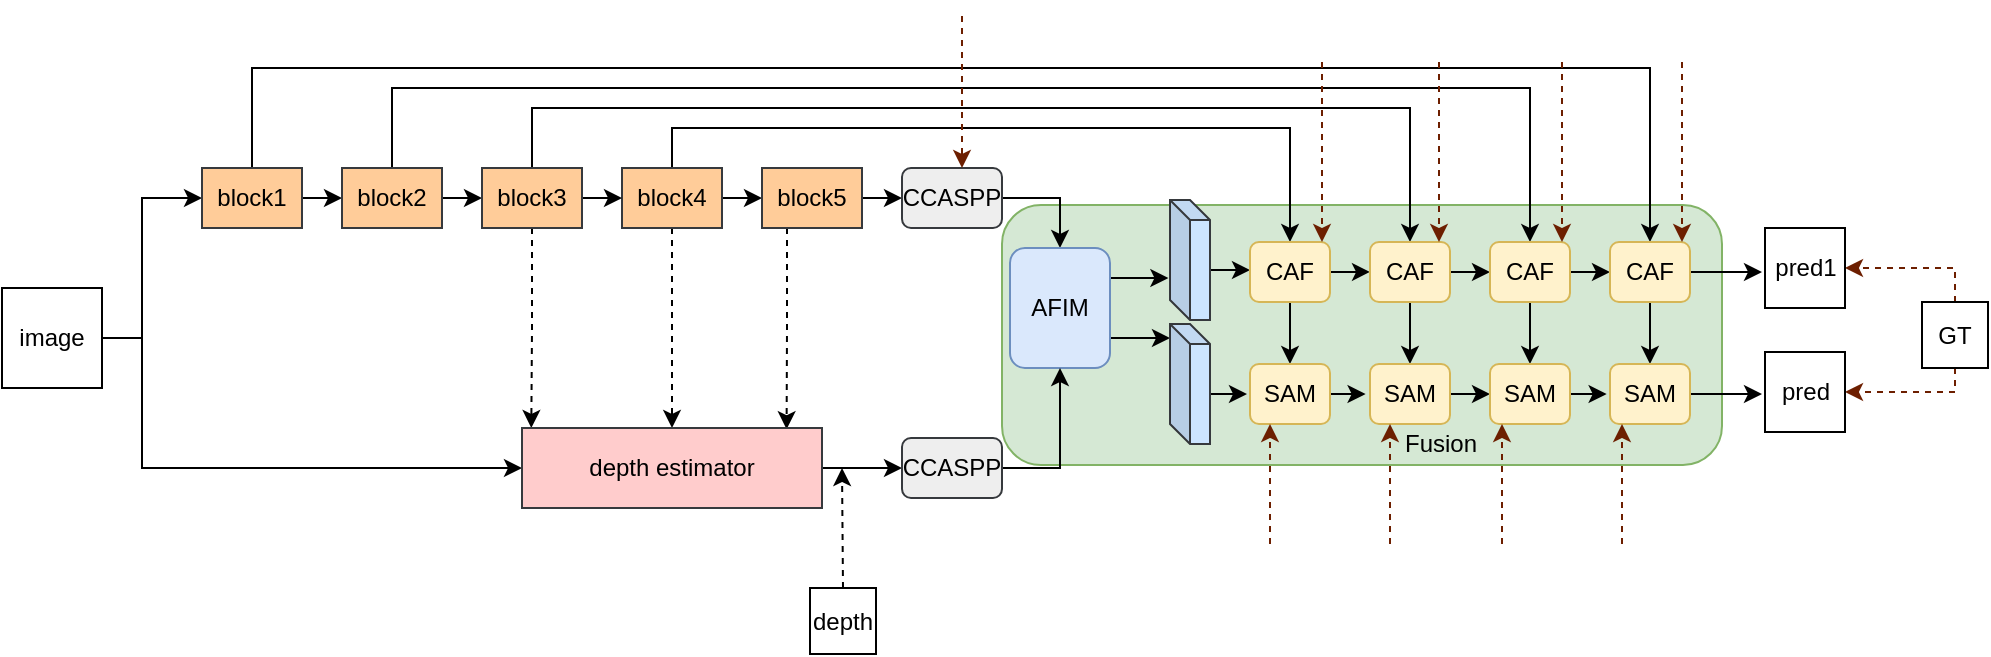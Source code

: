 <mxfile version="15.7.0" type="github">
  <diagram id="obGKas4CIWTkcoB3YOjj" name="Page-1">
    <mxGraphModel dx="1381" dy="720" grid="1" gridSize="10" guides="1" tooltips="1" connect="1" arrows="1" fold="1" page="1" pageScale="1" pageWidth="1200" pageHeight="550" math="0" shadow="0">
      <root>
        <mxCell id="0" />
        <mxCell id="1" parent="0" />
        <mxCell id="1pey4tPGvgQZIOhasEPy-72" value="" style="rounded=1;whiteSpace=wrap;html=1;fillColor=#d5e8d4;strokeColor=#82b366;" parent="1" vertex="1">
          <mxGeometry x="530" y="198.5" width="360" height="130" as="geometry" />
        </mxCell>
        <mxCell id="1pey4tPGvgQZIOhasEPy-9" style="edgeStyle=orthogonalEdgeStyle;rounded=0;orthogonalLoop=1;jettySize=auto;html=1;exitX=1;exitY=0.5;exitDx=0;exitDy=0;entryX=0;entryY=0.5;entryDx=0;entryDy=0;" parent="1" source="1pey4tPGvgQZIOhasEPy-1" target="1pey4tPGvgQZIOhasEPy-7" edge="1">
          <mxGeometry relative="1" as="geometry">
            <Array as="points">
              <mxPoint x="100" y="265" />
              <mxPoint x="100" y="330" />
            </Array>
          </mxGeometry>
        </mxCell>
        <mxCell id="1pey4tPGvgQZIOhasEPy-10" style="edgeStyle=orthogonalEdgeStyle;rounded=0;orthogonalLoop=1;jettySize=auto;html=1;exitX=1;exitY=0.5;exitDx=0;exitDy=0;entryX=0;entryY=0.5;entryDx=0;entryDy=0;" parent="1" source="1pey4tPGvgQZIOhasEPy-1" target="1pey4tPGvgQZIOhasEPy-2" edge="1">
          <mxGeometry relative="1" as="geometry">
            <Array as="points">
              <mxPoint x="100" y="265" />
              <mxPoint x="100" y="195" />
            </Array>
          </mxGeometry>
        </mxCell>
        <mxCell id="1pey4tPGvgQZIOhasEPy-1" value="image" style="whiteSpace=wrap;html=1;aspect=fixed;" parent="1" vertex="1">
          <mxGeometry x="30" y="240" width="50" height="50" as="geometry" />
        </mxCell>
        <mxCell id="1pey4tPGvgQZIOhasEPy-11" style="edgeStyle=orthogonalEdgeStyle;rounded=0;orthogonalLoop=1;jettySize=auto;html=1;exitX=1;exitY=0.5;exitDx=0;exitDy=0;entryX=0;entryY=0.5;entryDx=0;entryDy=0;" parent="1" source="1pey4tPGvgQZIOhasEPy-2" target="1pey4tPGvgQZIOhasEPy-3" edge="1">
          <mxGeometry relative="1" as="geometry" />
        </mxCell>
        <mxCell id="1pey4tPGvgQZIOhasEPy-71" style="edgeStyle=orthogonalEdgeStyle;rounded=0;orthogonalLoop=1;jettySize=auto;html=1;exitX=0.5;exitY=0;exitDx=0;exitDy=0;entryX=0.5;entryY=0;entryDx=0;entryDy=0;" parent="1" source="1pey4tPGvgQZIOhasEPy-2" target="1pey4tPGvgQZIOhasEPy-38" edge="1">
          <mxGeometry relative="1" as="geometry">
            <Array as="points">
              <mxPoint x="155" y="130" />
              <mxPoint x="854" y="130" />
            </Array>
          </mxGeometry>
        </mxCell>
        <mxCell id="1pey4tPGvgQZIOhasEPy-2" value="block1" style="rounded=0;whiteSpace=wrap;html=1;fillColor=#ffcc99;strokeColor=#36393d;" parent="1" vertex="1">
          <mxGeometry x="130" y="180" width="50" height="30" as="geometry" />
        </mxCell>
        <mxCell id="1pey4tPGvgQZIOhasEPy-12" style="edgeStyle=orthogonalEdgeStyle;rounded=0;orthogonalLoop=1;jettySize=auto;html=1;exitX=1;exitY=0.5;exitDx=0;exitDy=0;entryX=0;entryY=0.5;entryDx=0;entryDy=0;" parent="1" source="1pey4tPGvgQZIOhasEPy-3" target="1pey4tPGvgQZIOhasEPy-5" edge="1">
          <mxGeometry relative="1" as="geometry" />
        </mxCell>
        <mxCell id="1pey4tPGvgQZIOhasEPy-70" style="edgeStyle=orthogonalEdgeStyle;rounded=0;orthogonalLoop=1;jettySize=auto;html=1;exitX=0.5;exitY=0;exitDx=0;exitDy=0;entryX=0.5;entryY=0;entryDx=0;entryDy=0;" parent="1" source="1pey4tPGvgQZIOhasEPy-3" target="1pey4tPGvgQZIOhasEPy-35" edge="1">
          <mxGeometry relative="1" as="geometry">
            <Array as="points">
              <mxPoint x="225" y="140" />
              <mxPoint x="794" y="140" />
            </Array>
          </mxGeometry>
        </mxCell>
        <mxCell id="1pey4tPGvgQZIOhasEPy-3" value="&lt;font face=&quot;helvetica&quot;&gt;block2&lt;/font&gt;" style="rounded=0;whiteSpace=wrap;html=1;fillColor=#ffcc99;strokeColor=#36393d;" parent="1" vertex="1">
          <mxGeometry x="200" y="180" width="50" height="30" as="geometry" />
        </mxCell>
        <mxCell id="1pey4tPGvgQZIOhasEPy-14" style="edgeStyle=orthogonalEdgeStyle;rounded=0;orthogonalLoop=1;jettySize=auto;html=1;exitX=1;exitY=0.5;exitDx=0;exitDy=0;entryX=0;entryY=0.5;entryDx=0;entryDy=0;" parent="1" source="1pey4tPGvgQZIOhasEPy-4" target="1pey4tPGvgQZIOhasEPy-6" edge="1">
          <mxGeometry relative="1" as="geometry" />
        </mxCell>
        <mxCell id="1pey4tPGvgQZIOhasEPy-16" style="edgeStyle=orthogonalEdgeStyle;rounded=0;orthogonalLoop=1;jettySize=auto;html=1;exitX=0.5;exitY=1;exitDx=0;exitDy=0;entryX=0.5;entryY=0;entryDx=0;entryDy=0;dashed=1;" parent="1" source="1pey4tPGvgQZIOhasEPy-4" target="1pey4tPGvgQZIOhasEPy-7" edge="1">
          <mxGeometry relative="1" as="geometry" />
        </mxCell>
        <mxCell id="1pey4tPGvgQZIOhasEPy-31" style="edgeStyle=orthogonalEdgeStyle;rounded=0;orthogonalLoop=1;jettySize=auto;html=1;exitX=0.5;exitY=0;exitDx=0;exitDy=0;entryX=0.5;entryY=0;entryDx=0;entryDy=0;" parent="1" source="1pey4tPGvgQZIOhasEPy-4" target="1pey4tPGvgQZIOhasEPy-28" edge="1">
          <mxGeometry relative="1" as="geometry" />
        </mxCell>
        <mxCell id="1pey4tPGvgQZIOhasEPy-4" value="block4" style="rounded=0;whiteSpace=wrap;html=1;fillColor=#ffcc99;strokeColor=#36393d;" parent="1" vertex="1">
          <mxGeometry x="340" y="180" width="50" height="30" as="geometry" />
        </mxCell>
        <mxCell id="1pey4tPGvgQZIOhasEPy-13" style="edgeStyle=orthogonalEdgeStyle;rounded=0;orthogonalLoop=1;jettySize=auto;html=1;exitX=1;exitY=0.5;exitDx=0;exitDy=0;entryX=0;entryY=0.5;entryDx=0;entryDy=0;" parent="1" source="1pey4tPGvgQZIOhasEPy-5" target="1pey4tPGvgQZIOhasEPy-4" edge="1">
          <mxGeometry relative="1" as="geometry" />
        </mxCell>
        <mxCell id="1pey4tPGvgQZIOhasEPy-15" style="edgeStyle=orthogonalEdgeStyle;rounded=0;orthogonalLoop=1;jettySize=auto;html=1;exitX=0.5;exitY=1;exitDx=0;exitDy=0;entryX=0.031;entryY=0;entryDx=0;entryDy=0;entryPerimeter=0;dashed=1;" parent="1" source="1pey4tPGvgQZIOhasEPy-5" target="1pey4tPGvgQZIOhasEPy-7" edge="1">
          <mxGeometry relative="1" as="geometry" />
        </mxCell>
        <mxCell id="1pey4tPGvgQZIOhasEPy-69" style="edgeStyle=orthogonalEdgeStyle;rounded=0;orthogonalLoop=1;jettySize=auto;html=1;exitX=0.5;exitY=0;exitDx=0;exitDy=0;entryX=0.5;entryY=0;entryDx=0;entryDy=0;" parent="1" source="1pey4tPGvgQZIOhasEPy-5" target="1pey4tPGvgQZIOhasEPy-33" edge="1">
          <mxGeometry relative="1" as="geometry">
            <Array as="points">
              <mxPoint x="295" y="150" />
              <mxPoint x="734" y="150" />
            </Array>
          </mxGeometry>
        </mxCell>
        <mxCell id="1pey4tPGvgQZIOhasEPy-5" value="block3" style="rounded=0;whiteSpace=wrap;html=1;fillColor=#ffcc99;strokeColor=#36393d;" parent="1" vertex="1">
          <mxGeometry x="270" y="180" width="50" height="30" as="geometry" />
        </mxCell>
        <mxCell id="1pey4tPGvgQZIOhasEPy-17" style="edgeStyle=orthogonalEdgeStyle;rounded=0;orthogonalLoop=1;jettySize=auto;html=1;exitX=0.25;exitY=1;exitDx=0;exitDy=0;entryX=0.882;entryY=0.015;entryDx=0;entryDy=0;entryPerimeter=0;dashed=1;" parent="1" source="1pey4tPGvgQZIOhasEPy-6" target="1pey4tPGvgQZIOhasEPy-7" edge="1">
          <mxGeometry relative="1" as="geometry" />
        </mxCell>
        <mxCell id="1pey4tPGvgQZIOhasEPy-19" style="edgeStyle=orthogonalEdgeStyle;rounded=0;orthogonalLoop=1;jettySize=auto;html=1;entryX=0.5;entryY=0;entryDx=0;entryDy=0;exitX=1;exitY=0.5;exitDx=0;exitDy=0;" parent="1" source="1pey4tPGvgQZIOhasEPy-67" target="1pey4tPGvgQZIOhasEPy-18" edge="1">
          <mxGeometry relative="1" as="geometry">
            <mxPoint x="544" y="195" as="sourcePoint" />
          </mxGeometry>
        </mxCell>
        <mxCell id="1pey4tPGvgQZIOhasEPy-68" style="edgeStyle=orthogonalEdgeStyle;rounded=0;orthogonalLoop=1;jettySize=auto;html=1;exitX=1;exitY=0.5;exitDx=0;exitDy=0;entryX=0;entryY=0.5;entryDx=0;entryDy=0;" parent="1" source="1pey4tPGvgQZIOhasEPy-6" target="1pey4tPGvgQZIOhasEPy-67" edge="1">
          <mxGeometry relative="1" as="geometry" />
        </mxCell>
        <mxCell id="1pey4tPGvgQZIOhasEPy-6" value="block5" style="rounded=0;whiteSpace=wrap;html=1;fillColor=#ffcc99;strokeColor=#36393d;" parent="1" vertex="1">
          <mxGeometry x="410" y="180" width="50" height="30" as="geometry" />
        </mxCell>
        <mxCell id="gqRf2WmWB96eepjZ8OcV-76" style="edgeStyle=orthogonalEdgeStyle;rounded=0;orthogonalLoop=1;jettySize=auto;html=1;exitX=1;exitY=0.5;exitDx=0;exitDy=0;entryX=0;entryY=0.5;entryDx=0;entryDy=0;" parent="1" source="1pey4tPGvgQZIOhasEPy-7" target="gqRf2WmWB96eepjZ8OcV-75" edge="1">
          <mxGeometry relative="1" as="geometry" />
        </mxCell>
        <mxCell id="1pey4tPGvgQZIOhasEPy-7" value="depth estimator" style="rounded=0;whiteSpace=wrap;html=1;fillColor=#ffcccc;strokeColor=#36393d;" parent="1" vertex="1">
          <mxGeometry x="290" y="310" width="150" height="40" as="geometry" />
        </mxCell>
        <mxCell id="1pey4tPGvgQZIOhasEPy-25" style="edgeStyle=orthogonalEdgeStyle;rounded=0;orthogonalLoop=1;jettySize=auto;html=1;exitX=1;exitY=0.25;exitDx=0;exitDy=0;entryX=-0.041;entryY=0.634;entryDx=0;entryDy=0;entryPerimeter=0;" parent="1" source="1pey4tPGvgQZIOhasEPy-18" target="1pey4tPGvgQZIOhasEPy-21" edge="1">
          <mxGeometry relative="1" as="geometry" />
        </mxCell>
        <mxCell id="1pey4tPGvgQZIOhasEPy-27" style="edgeStyle=orthogonalEdgeStyle;rounded=0;orthogonalLoop=1;jettySize=auto;html=1;exitX=1;exitY=0.75;exitDx=0;exitDy=0;entryX=0;entryY=0.118;entryDx=0;entryDy=0;entryPerimeter=0;" parent="1" source="1pey4tPGvgQZIOhasEPy-18" target="1pey4tPGvgQZIOhasEPy-22" edge="1">
          <mxGeometry relative="1" as="geometry" />
        </mxCell>
        <mxCell id="1pey4tPGvgQZIOhasEPy-18" value="AFIM" style="rounded=1;whiteSpace=wrap;html=1;fillColor=#dae8fc;strokeColor=#6c8ebf;" parent="1" vertex="1">
          <mxGeometry x="534" y="220" width="50" height="60" as="geometry" />
        </mxCell>
        <mxCell id="1pey4tPGvgQZIOhasEPy-29" style="edgeStyle=orthogonalEdgeStyle;rounded=0;orthogonalLoop=1;jettySize=auto;html=1;exitX=0;exitY=0;exitDx=20;exitDy=35;exitPerimeter=0;" parent="1" source="1pey4tPGvgQZIOhasEPy-21" edge="1">
          <mxGeometry relative="1" as="geometry">
            <mxPoint x="654" y="231.276" as="targetPoint" />
          </mxGeometry>
        </mxCell>
        <mxCell id="1pey4tPGvgQZIOhasEPy-21" value="" style="shape=cube;whiteSpace=wrap;html=1;boundedLbl=1;backgroundOutline=1;darkOpacity=0.05;darkOpacity2=0.1;size=10;fillColor=#cce5ff;strokeColor=#36393d;" parent="1" vertex="1">
          <mxGeometry x="614" y="196" width="20" height="60" as="geometry" />
        </mxCell>
        <mxCell id="1pey4tPGvgQZIOhasEPy-50" style="edgeStyle=orthogonalEdgeStyle;rounded=0;orthogonalLoop=1;jettySize=auto;html=1;exitX=0;exitY=0;exitDx=20;exitDy=35;exitPerimeter=0;entryX=-0.037;entryY=0.477;entryDx=0;entryDy=0;entryPerimeter=0;" parent="1" source="1pey4tPGvgQZIOhasEPy-22" target="1pey4tPGvgQZIOhasEPy-41" edge="1">
          <mxGeometry relative="1" as="geometry" />
        </mxCell>
        <mxCell id="1pey4tPGvgQZIOhasEPy-22" value="" style="shape=cube;whiteSpace=wrap;html=1;boundedLbl=1;backgroundOutline=1;darkOpacity=0.05;darkOpacity2=0.1;size=10;fillColor=#cce5ff;strokeColor=#36393d;" parent="1" vertex="1">
          <mxGeometry x="614" y="258" width="20" height="60" as="geometry" />
        </mxCell>
        <mxCell id="1pey4tPGvgQZIOhasEPy-32" style="edgeStyle=orthogonalEdgeStyle;rounded=0;orthogonalLoop=1;jettySize=auto;html=1;exitX=1;exitY=0.5;exitDx=0;exitDy=0;" parent="1" source="1pey4tPGvgQZIOhasEPy-28" edge="1">
          <mxGeometry relative="1" as="geometry">
            <mxPoint x="714" y="231.966" as="targetPoint" />
          </mxGeometry>
        </mxCell>
        <mxCell id="1pey4tPGvgQZIOhasEPy-54" style="edgeStyle=orthogonalEdgeStyle;rounded=0;orthogonalLoop=1;jettySize=auto;html=1;exitX=0.5;exitY=1;exitDx=0;exitDy=0;entryX=0.5;entryY=0;entryDx=0;entryDy=0;" parent="1" source="1pey4tPGvgQZIOhasEPy-28" target="1pey4tPGvgQZIOhasEPy-41" edge="1">
          <mxGeometry relative="1" as="geometry" />
        </mxCell>
        <mxCell id="1pey4tPGvgQZIOhasEPy-28" value="CAF" style="rounded=1;whiteSpace=wrap;html=1;fillColor=#fff2cc;strokeColor=#d6b656;" parent="1" vertex="1">
          <mxGeometry x="654" y="217" width="40" height="30" as="geometry" />
        </mxCell>
        <mxCell id="1pey4tPGvgQZIOhasEPy-36" style="edgeStyle=orthogonalEdgeStyle;rounded=0;orthogonalLoop=1;jettySize=auto;html=1;exitX=1;exitY=0.5;exitDx=0;exitDy=0;entryX=0;entryY=0.5;entryDx=0;entryDy=0;" parent="1" source="1pey4tPGvgQZIOhasEPy-33" target="1pey4tPGvgQZIOhasEPy-35" edge="1">
          <mxGeometry relative="1" as="geometry" />
        </mxCell>
        <mxCell id="1pey4tPGvgQZIOhasEPy-55" style="edgeStyle=orthogonalEdgeStyle;rounded=0;orthogonalLoop=1;jettySize=auto;html=1;exitX=0.5;exitY=1;exitDx=0;exitDy=0;entryX=0.5;entryY=0;entryDx=0;entryDy=0;" parent="1" source="1pey4tPGvgQZIOhasEPy-33" target="1pey4tPGvgQZIOhasEPy-42" edge="1">
          <mxGeometry relative="1" as="geometry" />
        </mxCell>
        <mxCell id="1pey4tPGvgQZIOhasEPy-33" value="&lt;span&gt;CAF&lt;/span&gt;" style="rounded=1;whiteSpace=wrap;html=1;fillColor=#fff2cc;strokeColor=#d6b656;" parent="1" vertex="1">
          <mxGeometry x="714" y="217" width="40" height="30" as="geometry" />
        </mxCell>
        <mxCell id="1pey4tPGvgQZIOhasEPy-39" style="edgeStyle=orthogonalEdgeStyle;rounded=0;orthogonalLoop=1;jettySize=auto;html=1;exitX=1;exitY=0.5;exitDx=0;exitDy=0;entryX=0;entryY=0.5;entryDx=0;entryDy=0;" parent="1" source="1pey4tPGvgQZIOhasEPy-35" target="1pey4tPGvgQZIOhasEPy-38" edge="1">
          <mxGeometry relative="1" as="geometry" />
        </mxCell>
        <mxCell id="1pey4tPGvgQZIOhasEPy-56" style="edgeStyle=orthogonalEdgeStyle;rounded=0;orthogonalLoop=1;jettySize=auto;html=1;exitX=0.5;exitY=1;exitDx=0;exitDy=0;entryX=0.5;entryY=0;entryDx=0;entryDy=0;" parent="1" source="1pey4tPGvgQZIOhasEPy-35" target="1pey4tPGvgQZIOhasEPy-44" edge="1">
          <mxGeometry relative="1" as="geometry" />
        </mxCell>
        <mxCell id="1pey4tPGvgQZIOhasEPy-35" value="CAF" style="rounded=1;whiteSpace=wrap;html=1;fillColor=#fff2cc;strokeColor=#d6b656;" parent="1" vertex="1">
          <mxGeometry x="774" y="217" width="40" height="30" as="geometry" />
        </mxCell>
        <mxCell id="1pey4tPGvgQZIOhasEPy-57" style="edgeStyle=orthogonalEdgeStyle;rounded=0;orthogonalLoop=1;jettySize=auto;html=1;exitX=0.5;exitY=1;exitDx=0;exitDy=0;entryX=0.5;entryY=0;entryDx=0;entryDy=0;" parent="1" source="1pey4tPGvgQZIOhasEPy-38" target="1pey4tPGvgQZIOhasEPy-43" edge="1">
          <mxGeometry relative="1" as="geometry" />
        </mxCell>
        <mxCell id="1pey4tPGvgQZIOhasEPy-77" style="edgeStyle=orthogonalEdgeStyle;rounded=0;orthogonalLoop=1;jettySize=auto;html=1;exitX=1;exitY=0.5;exitDx=0;exitDy=0;" parent="1" source="1pey4tPGvgQZIOhasEPy-38" edge="1">
          <mxGeometry relative="1" as="geometry">
            <mxPoint x="910" y="231.667" as="targetPoint" />
          </mxGeometry>
        </mxCell>
        <mxCell id="1pey4tPGvgQZIOhasEPy-38" value="&lt;span&gt;CAF&lt;/span&gt;" style="rounded=1;whiteSpace=wrap;html=1;fillColor=#fff2cc;strokeColor=#d6b656;" parent="1" vertex="1">
          <mxGeometry x="834" y="217" width="40" height="30" as="geometry" />
        </mxCell>
        <mxCell id="1pey4tPGvgQZIOhasEPy-51" style="edgeStyle=orthogonalEdgeStyle;rounded=0;orthogonalLoop=1;jettySize=auto;html=1;exitX=1;exitY=0.5;exitDx=0;exitDy=0;entryX=-0.054;entryY=0.484;entryDx=0;entryDy=0;entryPerimeter=0;" parent="1" source="1pey4tPGvgQZIOhasEPy-41" target="1pey4tPGvgQZIOhasEPy-42" edge="1">
          <mxGeometry relative="1" as="geometry" />
        </mxCell>
        <mxCell id="1pey4tPGvgQZIOhasEPy-41" value="SAM" style="rounded=1;whiteSpace=wrap;html=1;fillColor=#fff2cc;strokeColor=#d6b656;" parent="1" vertex="1">
          <mxGeometry x="654" y="278" width="40" height="30" as="geometry" />
        </mxCell>
        <mxCell id="1pey4tPGvgQZIOhasEPy-52" style="edgeStyle=orthogonalEdgeStyle;rounded=0;orthogonalLoop=1;jettySize=auto;html=1;exitX=1;exitY=0.5;exitDx=0;exitDy=0;entryX=0;entryY=0.5;entryDx=0;entryDy=0;" parent="1" source="1pey4tPGvgQZIOhasEPy-42" target="1pey4tPGvgQZIOhasEPy-44" edge="1">
          <mxGeometry relative="1" as="geometry" />
        </mxCell>
        <mxCell id="1pey4tPGvgQZIOhasEPy-42" value="&lt;span&gt;SAM&lt;/span&gt;" style="rounded=1;whiteSpace=wrap;html=1;fillColor=#fff2cc;strokeColor=#d6b656;" parent="1" vertex="1">
          <mxGeometry x="714" y="278" width="40" height="30" as="geometry" />
        </mxCell>
        <mxCell id="1pey4tPGvgQZIOhasEPy-79" style="edgeStyle=orthogonalEdgeStyle;rounded=0;orthogonalLoop=1;jettySize=auto;html=1;exitX=1;exitY=0.5;exitDx=0;exitDy=0;" parent="1" source="1pey4tPGvgQZIOhasEPy-43" edge="1">
          <mxGeometry relative="1" as="geometry">
            <mxPoint x="910" y="293" as="targetPoint" />
          </mxGeometry>
        </mxCell>
        <mxCell id="1pey4tPGvgQZIOhasEPy-43" value="&lt;span&gt;SAM&lt;/span&gt;" style="rounded=1;whiteSpace=wrap;html=1;fillColor=#fff2cc;strokeColor=#d6b656;" parent="1" vertex="1">
          <mxGeometry x="834" y="278" width="40" height="30" as="geometry" />
        </mxCell>
        <mxCell id="1pey4tPGvgQZIOhasEPy-53" style="edgeStyle=orthogonalEdgeStyle;rounded=0;orthogonalLoop=1;jettySize=auto;html=1;exitX=1;exitY=0.5;exitDx=0;exitDy=0;entryX=-0.042;entryY=0.5;entryDx=0;entryDy=0;entryPerimeter=0;" parent="1" source="1pey4tPGvgQZIOhasEPy-44" target="1pey4tPGvgQZIOhasEPy-43" edge="1">
          <mxGeometry relative="1" as="geometry" />
        </mxCell>
        <mxCell id="1pey4tPGvgQZIOhasEPy-44" value="&lt;span&gt;SAM&lt;/span&gt;" style="rounded=1;whiteSpace=wrap;html=1;fillColor=#fff2cc;strokeColor=#d6b656;" parent="1" vertex="1">
          <mxGeometry x="774" y="278" width="40" height="30" as="geometry" />
        </mxCell>
        <mxCell id="1pey4tPGvgQZIOhasEPy-82" style="edgeStyle=orthogonalEdgeStyle;rounded=0;orthogonalLoop=1;jettySize=auto;html=1;exitX=0.5;exitY=1;exitDx=0;exitDy=0;entryX=1;entryY=0.5;entryDx=0;entryDy=0;dashed=1;strokeColor=#6D1F00;" parent="1" source="1pey4tPGvgQZIOhasEPy-58" target="1pey4tPGvgQZIOhasEPy-65" edge="1">
          <mxGeometry relative="1" as="geometry">
            <Array as="points">
              <mxPoint x="1007" y="292" />
            </Array>
          </mxGeometry>
        </mxCell>
        <mxCell id="1pey4tPGvgQZIOhasEPy-83" style="edgeStyle=orthogonalEdgeStyle;rounded=0;orthogonalLoop=1;jettySize=auto;html=1;exitX=0.5;exitY=0;exitDx=0;exitDy=0;dashed=1;strokeColor=#6D1F00;" parent="1" source="1pey4tPGvgQZIOhasEPy-58" target="1pey4tPGvgQZIOhasEPy-78" edge="1">
          <mxGeometry relative="1" as="geometry">
            <Array as="points">
              <mxPoint x="1007" y="230" />
            </Array>
          </mxGeometry>
        </mxCell>
        <mxCell id="1pey4tPGvgQZIOhasEPy-58" value="GT" style="whiteSpace=wrap;html=1;aspect=fixed;" parent="1" vertex="1">
          <mxGeometry x="990" y="247" width="33" height="33" as="geometry" />
        </mxCell>
        <mxCell id="1pey4tPGvgQZIOhasEPy-63" style="edgeStyle=orthogonalEdgeStyle;rounded=0;orthogonalLoop=1;jettySize=auto;html=1;exitX=0.5;exitY=0;exitDx=0;exitDy=0;dashed=1;" parent="1" source="1pey4tPGvgQZIOhasEPy-62" edge="1">
          <mxGeometry relative="1" as="geometry">
            <mxPoint x="450" y="330" as="targetPoint" />
          </mxGeometry>
        </mxCell>
        <mxCell id="1pey4tPGvgQZIOhasEPy-62" value="depth" style="whiteSpace=wrap;html=1;aspect=fixed;" parent="1" vertex="1">
          <mxGeometry x="434" y="390" width="33" height="33" as="geometry" />
        </mxCell>
        <mxCell id="1pey4tPGvgQZIOhasEPy-65" value="pred" style="whiteSpace=wrap;html=1;aspect=fixed;" parent="1" vertex="1">
          <mxGeometry x="911.5" y="272" width="40" height="40" as="geometry" />
        </mxCell>
        <mxCell id="1pey4tPGvgQZIOhasEPy-67" value="CCASPP" style="rounded=1;whiteSpace=wrap;html=1;fillColor=#eeeeee;strokeColor=#36393d;" parent="1" vertex="1">
          <mxGeometry x="480" y="180" width="50" height="30" as="geometry" />
        </mxCell>
        <mxCell id="1pey4tPGvgQZIOhasEPy-78" value="pred1" style="whiteSpace=wrap;html=1;aspect=fixed;" parent="1" vertex="1">
          <mxGeometry x="911.5" y="210" width="40" height="40" as="geometry" />
        </mxCell>
        <mxCell id="gqRf2WmWB96eepjZ8OcV-77" style="edgeStyle=orthogonalEdgeStyle;rounded=0;orthogonalLoop=1;jettySize=auto;html=1;exitX=1;exitY=0.5;exitDx=0;exitDy=0;entryX=0.5;entryY=1;entryDx=0;entryDy=0;" parent="1" source="gqRf2WmWB96eepjZ8OcV-75" target="1pey4tPGvgQZIOhasEPy-18" edge="1">
          <mxGeometry relative="1" as="geometry" />
        </mxCell>
        <mxCell id="gqRf2WmWB96eepjZ8OcV-75" value="CCASPP" style="rounded=1;whiteSpace=wrap;html=1;fillColor=#eeeeee;strokeColor=#36393d;" parent="1" vertex="1">
          <mxGeometry x="480" y="315" width="50" height="30" as="geometry" />
        </mxCell>
        <mxCell id="gqRf2WmWB96eepjZ8OcV-78" value="Fusion" style="text;html=1;resizable=0;autosize=1;align=center;verticalAlign=middle;points=[];fillColor=none;strokeColor=none;rounded=0;" parent="1" vertex="1">
          <mxGeometry x="724" y="308" width="50" height="20" as="geometry" />
        </mxCell>
        <mxCell id="gqRf2WmWB96eepjZ8OcV-86" value="" style="endArrow=classic;html=1;rounded=0;dashed=1;strokeColor=#6D1F00;" parent="1" edge="1">
          <mxGeometry width="50" height="50" relative="1" as="geometry">
            <mxPoint x="690" y="127" as="sourcePoint" />
            <mxPoint x="690" y="217" as="targetPoint" />
          </mxGeometry>
        </mxCell>
        <mxCell id="gqRf2WmWB96eepjZ8OcV-87" value="" style="endArrow=classic;html=1;rounded=0;dashed=1;strokeColor=#6D1F00;" parent="1" edge="1">
          <mxGeometry width="50" height="50" relative="1" as="geometry">
            <mxPoint x="748.5" y="127" as="sourcePoint" />
            <mxPoint x="748.5" y="217" as="targetPoint" />
          </mxGeometry>
        </mxCell>
        <mxCell id="gqRf2WmWB96eepjZ8OcV-88" value="" style="endArrow=classic;html=1;rounded=0;dashed=1;strokeColor=#6D1F00;" parent="1" edge="1">
          <mxGeometry width="50" height="50" relative="1" as="geometry">
            <mxPoint x="810" y="127" as="sourcePoint" />
            <mxPoint x="810" y="217" as="targetPoint" />
          </mxGeometry>
        </mxCell>
        <mxCell id="gqRf2WmWB96eepjZ8OcV-89" value="" style="endArrow=classic;html=1;rounded=0;dashed=1;strokeColor=#6D1F00;" parent="1" edge="1">
          <mxGeometry width="50" height="50" relative="1" as="geometry">
            <mxPoint x="870" y="127" as="sourcePoint" />
            <mxPoint x="870" y="217" as="targetPoint" />
          </mxGeometry>
        </mxCell>
        <mxCell id="gqRf2WmWB96eepjZ8OcV-90" value="" style="endArrow=classic;html=1;rounded=0;dashed=1;strokeColor=#6D1F00;entryX=0.25;entryY=1;entryDx=0;entryDy=0;" parent="1" target="1pey4tPGvgQZIOhasEPy-41" edge="1">
          <mxGeometry width="50" height="50" relative="1" as="geometry">
            <mxPoint x="664" y="368" as="sourcePoint" />
            <mxPoint x="704" y="318" as="targetPoint" />
          </mxGeometry>
        </mxCell>
        <mxCell id="gqRf2WmWB96eepjZ8OcV-91" value="" style="endArrow=classic;html=1;rounded=0;dashed=1;strokeColor=#6D1F00;entryX=0.75;entryY=1;entryDx=0;entryDy=0;" parent="1" edge="1">
          <mxGeometry width="50" height="50" relative="1" as="geometry">
            <mxPoint x="724" y="368" as="sourcePoint" />
            <mxPoint x="724" y="308" as="targetPoint" />
          </mxGeometry>
        </mxCell>
        <mxCell id="gqRf2WmWB96eepjZ8OcV-92" value="" style="endArrow=classic;html=1;rounded=0;dashed=1;strokeColor=#6D1F00;entryX=0.75;entryY=1;entryDx=0;entryDy=0;" parent="1" edge="1">
          <mxGeometry width="50" height="50" relative="1" as="geometry">
            <mxPoint x="780" y="368" as="sourcePoint" />
            <mxPoint x="780" y="308" as="targetPoint" />
          </mxGeometry>
        </mxCell>
        <mxCell id="gqRf2WmWB96eepjZ8OcV-93" value="" style="endArrow=classic;html=1;rounded=0;dashed=1;strokeColor=#6D1F00;entryX=0.75;entryY=1;entryDx=0;entryDy=0;" parent="1" edge="1">
          <mxGeometry width="50" height="50" relative="1" as="geometry">
            <mxPoint x="840" y="368" as="sourcePoint" />
            <mxPoint x="840" y="308" as="targetPoint" />
          </mxGeometry>
        </mxCell>
        <mxCell id="gqRf2WmWB96eepjZ8OcV-94" value="" style="endArrow=classic;html=1;rounded=0;dashed=1;strokeColor=#6D1F00;" parent="1" edge="1">
          <mxGeometry width="50" height="50" relative="1" as="geometry">
            <mxPoint x="510" y="104" as="sourcePoint" />
            <mxPoint x="510" y="180" as="targetPoint" />
          </mxGeometry>
        </mxCell>
      </root>
    </mxGraphModel>
  </diagram>
</mxfile>
